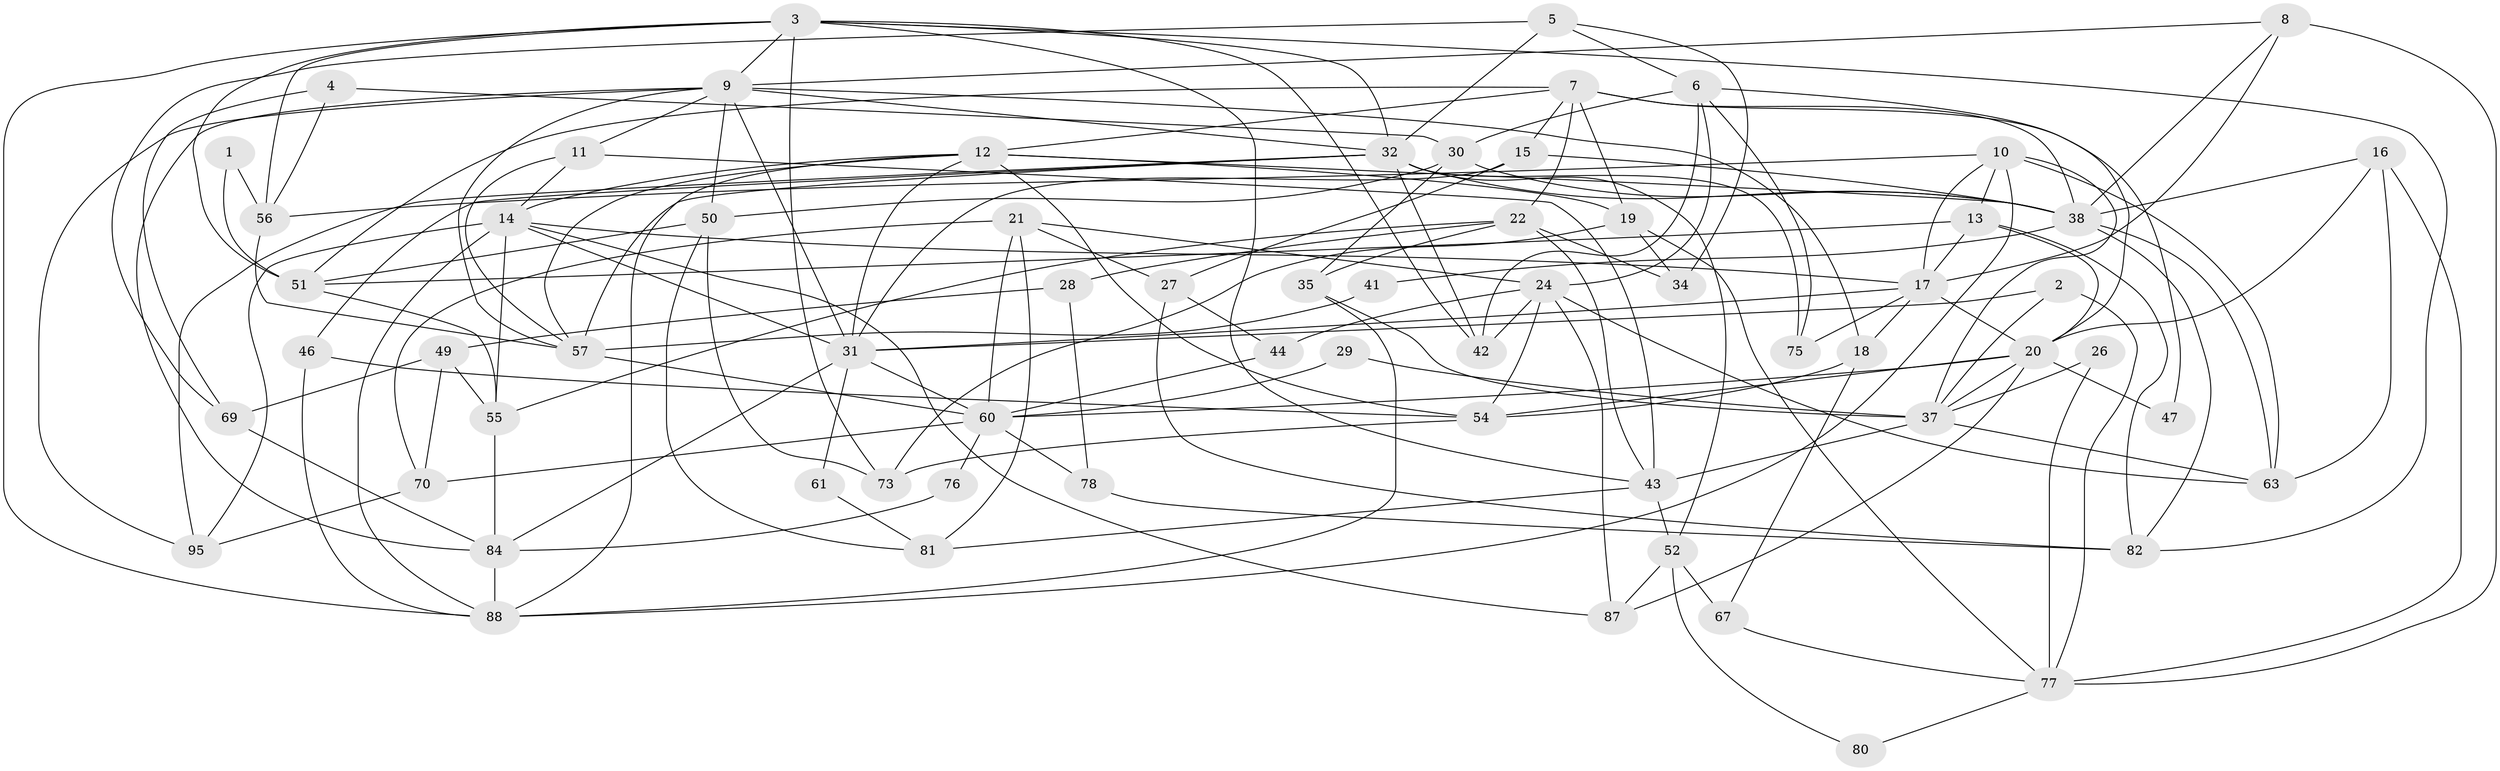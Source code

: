 // original degree distribution, {2: 0.16, 3: 0.24, 6: 0.08, 4: 0.26, 7: 0.07, 5: 0.19}
// Generated by graph-tools (version 1.1) at 2025/38/02/21/25 10:38:59]
// undirected, 66 vertices, 166 edges
graph export_dot {
graph [start="1"]
  node [color=gray90,style=filled];
  1;
  2;
  3 [super="+23"];
  4 [super="+66"];
  5 [super="+53"];
  6;
  7 [super="+40"];
  8;
  9 [super="+45"];
  10 [super="+25"];
  11;
  12 [super="+62"];
  13 [super="+96"];
  14 [super="+93"];
  15;
  16;
  17 [super="+36"];
  18 [super="+74"];
  19;
  20 [super="+65"];
  21;
  22 [super="+85"];
  24 [super="+91"];
  26;
  27 [super="+48"];
  28;
  29;
  30 [super="+71"];
  31 [super="+58"];
  32 [super="+33"];
  34 [super="+59"];
  35 [super="+92"];
  37 [super="+39"];
  38 [super="+100"];
  41;
  42;
  43;
  44 [super="+86"];
  46;
  47;
  49;
  50 [super="+83"];
  51 [super="+99"];
  52 [super="+98"];
  54 [super="+64"];
  55 [super="+79"];
  56 [super="+68"];
  57 [super="+97"];
  60 [super="+72"];
  61;
  63;
  67;
  69;
  70 [super="+89"];
  73;
  75;
  76;
  77 [super="+90"];
  78;
  80;
  81;
  82;
  84;
  87;
  88 [super="+94"];
  95;
  1 -- 51;
  1 -- 56;
  2 -- 37;
  2 -- 31;
  2 -- 77;
  3 -- 32;
  3 -- 42;
  3 -- 43;
  3 -- 73;
  3 -- 82;
  3 -- 9;
  3 -- 51;
  3 -- 88;
  3 -- 56;
  4 -- 69;
  4 -- 30;
  4 -- 56;
  5 -- 6;
  5 -- 69;
  5 -- 34;
  5 -- 32;
  6 -- 42;
  6 -- 24;
  6 -- 75;
  6 -- 20;
  6 -- 30;
  7 -- 19;
  7 -- 15;
  7 -- 47;
  7 -- 51;
  7 -- 38;
  7 -- 22;
  7 -- 12;
  8 -- 77;
  8 -- 38;
  8 -- 9;
  8 -- 17;
  9 -- 32;
  9 -- 84;
  9 -- 95;
  9 -- 18;
  9 -- 11;
  9 -- 31;
  9 -- 50;
  9 -- 57;
  10 -- 37;
  10 -- 17;
  10 -- 88;
  10 -- 56;
  10 -- 63;
  10 -- 13;
  11 -- 43;
  11 -- 57;
  11 -- 14;
  12 -- 38;
  12 -- 31;
  12 -- 19;
  12 -- 54;
  12 -- 88;
  12 -- 57;
  12 -- 14;
  13 -- 51;
  13 -- 17;
  13 -- 82;
  13 -- 20;
  14 -- 95;
  14 -- 17;
  14 -- 87;
  14 -- 31;
  14 -- 55;
  14 -- 88;
  15 -- 31;
  15 -- 38;
  15 -- 27;
  16 -- 38;
  16 -- 20;
  16 -- 63;
  16 -- 77;
  17 -- 20;
  17 -- 18;
  17 -- 75;
  17 -- 31;
  18 -- 67;
  18 -- 54;
  19 -- 73;
  19 -- 34;
  19 -- 77;
  20 -- 37;
  20 -- 54;
  20 -- 87;
  20 -- 60;
  20 -- 47;
  21 -- 24;
  21 -- 60;
  21 -- 70;
  21 -- 81;
  21 -- 27;
  22 -- 43;
  22 -- 35;
  22 -- 28;
  22 -- 34;
  22 -- 55;
  24 -- 54;
  24 -- 44;
  24 -- 42;
  24 -- 63;
  24 -- 87;
  26 -- 37;
  26 -- 77;
  27 -- 82;
  27 -- 44;
  28 -- 78;
  28 -- 49;
  29 -- 60;
  29 -- 37;
  30 -- 38;
  30 -- 50;
  30 -- 35;
  31 -- 84;
  31 -- 60;
  31 -- 61;
  32 -- 57;
  32 -- 46;
  32 -- 38;
  32 -- 52;
  32 -- 42;
  32 -- 75;
  32 -- 95;
  35 -- 88;
  35 -- 37;
  37 -- 43;
  37 -- 63;
  38 -- 63;
  38 -- 41;
  38 -- 82;
  41 -- 57;
  43 -- 81;
  43 -- 52;
  44 -- 60;
  46 -- 54;
  46 -- 88;
  49 -- 70;
  49 -- 69;
  49 -- 55;
  50 -- 73;
  50 -- 51;
  50 -- 81;
  51 -- 55;
  52 -- 80;
  52 -- 67;
  52 -- 87;
  54 -- 73;
  55 -- 84;
  56 -- 57;
  57 -- 60;
  60 -- 78;
  60 -- 70;
  60 -- 76;
  61 -- 81;
  67 -- 77;
  69 -- 84;
  70 -- 95;
  76 -- 84;
  77 -- 80;
  78 -- 82;
  84 -- 88;
}
